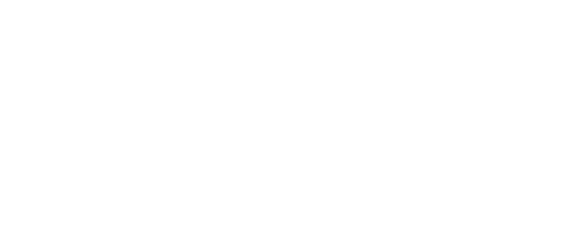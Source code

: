 digraph {
    graph [
        bgcolor="#00000000",
        rankdir=BT,
        ];
    node [color=white, fontcolor="#FFFFFF"];
    edge [color=white];

    w [shape=box];
    x [shape=box];
    y [shape=box];
    z [shape=box];
    f1 [label="f", shape=circle];
    f2 [label="f", shape=circle];

    w -> f1;
    x -> f2;
    y -> f2;
    z -> f2;
}
